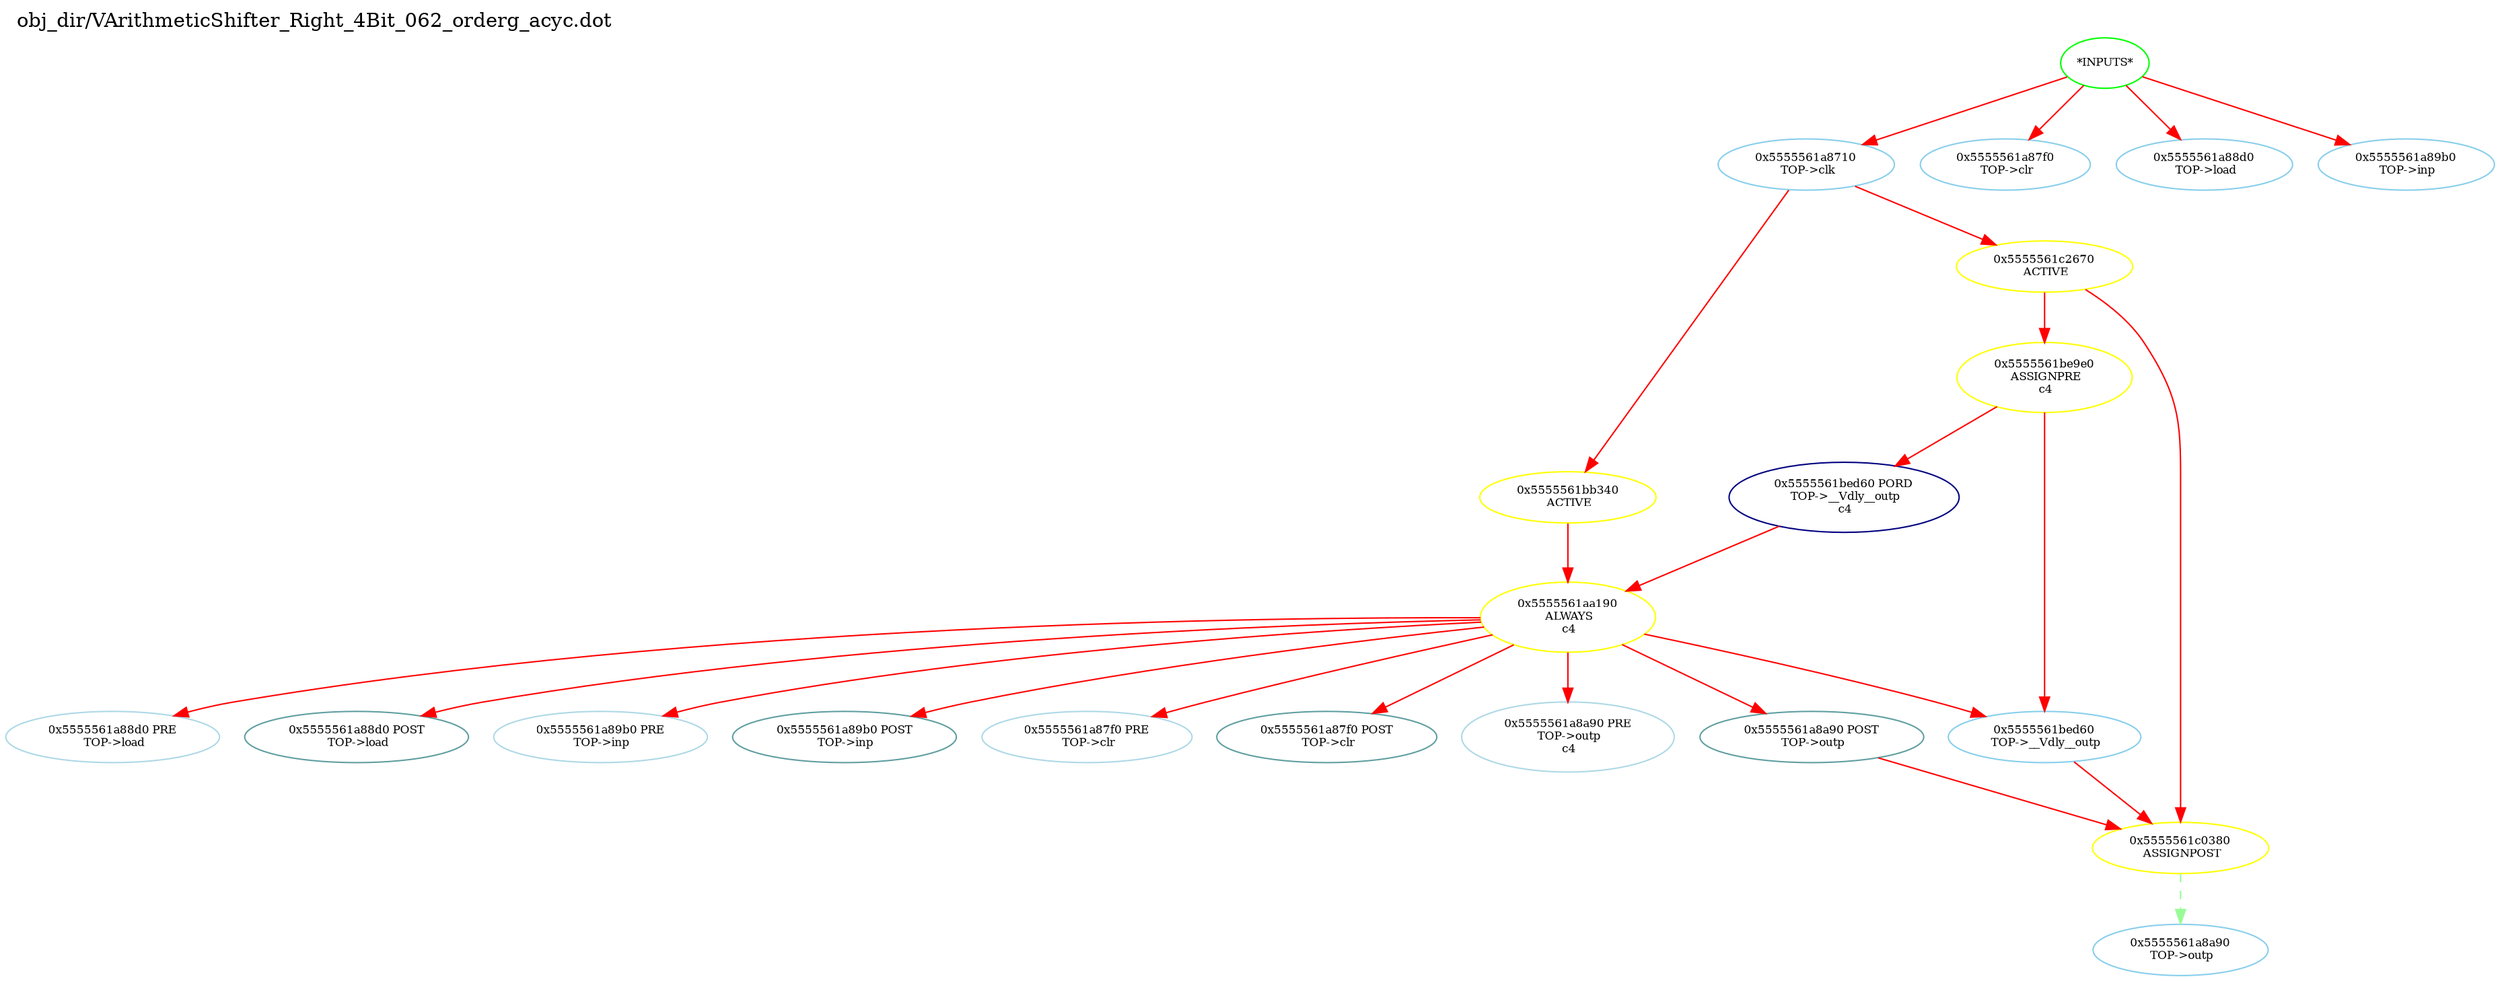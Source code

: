 digraph v3graph {
	graph	[label="obj_dir/VArithmeticShifter_Right_4Bit_062_orderg_acyc.dot",
		 labelloc=t, labeljust=l,
		 //size="7.5,10",
		 rankdir=TB];
	n0	[fontsize=8 label="*INPUTS*", color=green];
	n0x5555561a8550_1	[fontsize=8 label="0x5555561a8710\n TOP->clk", color=skyblue];
	n0x5555561a8550_2	[fontsize=8 label="0x5555561a87f0\n TOP->clr", color=skyblue];
	n0x5555561a8550_3	[fontsize=8 label="0x5555561a88d0\n TOP->load", color=skyblue];
	n0x5555561a8550_4	[fontsize=8 label="0x5555561a89b0\n TOP->inp", color=skyblue];
	n0x5555561a8550_5	[fontsize=8 label="0x5555561bb340\n ACTIVE", color=yellow];
	n0x5555561a8550_6	[fontsize=8 label="0x5555561aa190\n ALWAYS\n c4", color=yellow];
	n0x5555561a8550_7	[fontsize=8 label="0x5555561a88d0 PRE\n TOP->load", color=lightblue];
	n0x5555561a8550_8	[fontsize=8 label="0x5555561a88d0 POST\n TOP->load", color=CadetBlue];
	n0x5555561a8550_9	[fontsize=8 label="0x5555561a89b0 PRE\n TOP->inp", color=lightblue];
	n0x5555561a8550_10	[fontsize=8 label="0x5555561a89b0 POST\n TOP->inp", color=CadetBlue];
	n0x5555561a8550_11	[fontsize=8 label="0x5555561a87f0 PRE\n TOP->clr", color=lightblue];
	n0x5555561a8550_12	[fontsize=8 label="0x5555561a87f0 POST\n TOP->clr", color=CadetBlue];
	n0x5555561a8550_13	[fontsize=8 label="0x5555561a8a90 PRE\n TOP->outp\n c4", color=lightblue];
	n0x5555561a8550_14	[fontsize=8 label="0x5555561a8a90 POST\n TOP->outp", color=CadetBlue];
	n0x5555561a8550_15	[fontsize=8 label="0x5555561bed60 PORD\n TOP->__Vdly__outp\n c4", color=NavyBlue];
	n0x5555561a8550_16	[fontsize=8 label="0x5555561bed60\n TOP->__Vdly__outp", color=skyblue];
	n0x5555561a8550_17	[fontsize=8 label="0x5555561c2670\n ACTIVE", color=yellow];
	n0x5555561a8550_18	[fontsize=8 label="0x5555561be9e0\n ASSIGNPRE\n c4", color=yellow];
	n0x5555561a8550_19	[fontsize=8 label="0x5555561c0380\n ASSIGNPOST", color=yellow];
	n0x5555561a8550_20	[fontsize=8 label="0x5555561a8a90\n TOP->outp", color=skyblue];
	n0 -> n0x5555561a8550_1 [fontsize=8 label="" weight=1 color=red];
	n0 -> n0x5555561a8550_2 [fontsize=8 label="" weight=1 color=red];
	n0 -> n0x5555561a8550_3 [fontsize=8 label="" weight=1 color=red];
	n0 -> n0x5555561a8550_4 [fontsize=8 label="" weight=1 color=red];
	n0x5555561a8550_1 -> n0x5555561a8550_5 [fontsize=8 label="" weight=8 color=red];
	n0x5555561a8550_1 -> n0x5555561a8550_17 [fontsize=8 label="" weight=8 color=red];
	n0x5555561a8550_5 -> n0x5555561a8550_6 [fontsize=8 label="" weight=32 color=red];
	n0x5555561a8550_6 -> n0x5555561a8550_7 [fontsize=8 label="" weight=32 color=red];
	n0x5555561a8550_6 -> n0x5555561a8550_8 [fontsize=8 label="" weight=2 color=red];
	n0x5555561a8550_6 -> n0x5555561a8550_9 [fontsize=8 label="" weight=32 color=red];
	n0x5555561a8550_6 -> n0x5555561a8550_10 [fontsize=8 label="" weight=2 color=red];
	n0x5555561a8550_6 -> n0x5555561a8550_11 [fontsize=8 label="" weight=32 color=red];
	n0x5555561a8550_6 -> n0x5555561a8550_12 [fontsize=8 label="" weight=2 color=red];
	n0x5555561a8550_6 -> n0x5555561a8550_13 [fontsize=8 label="" weight=32 color=red];
	n0x5555561a8550_6 -> n0x5555561a8550_14 [fontsize=8 label="" weight=2 color=red];
	n0x5555561a8550_6 -> n0x5555561a8550_16 [fontsize=8 label="" weight=32 color=red];
	n0x5555561a8550_14 -> n0x5555561a8550_19 [fontsize=8 label="" weight=2 color=red];
	n0x5555561a8550_15 -> n0x5555561a8550_6 [fontsize=8 label="" weight=32 color=red];
	n0x5555561a8550_16 -> n0x5555561a8550_19 [fontsize=8 label="" weight=8 color=red];
	n0x5555561a8550_17 -> n0x5555561a8550_18 [fontsize=8 label="" weight=32 color=red];
	n0x5555561a8550_17 -> n0x5555561a8550_19 [fontsize=8 label="" weight=32 color=red];
	n0x5555561a8550_18 -> n0x5555561a8550_15 [fontsize=8 label="" weight=32 color=red];
	n0x5555561a8550_18 -> n0x5555561a8550_16 [fontsize=8 label="" weight=32 color=red];
	n0x5555561a8550_19 -> n0x5555561a8550_20 [fontsize=8 label="" weight=1 color=PaleGreen style=dashed];
}
